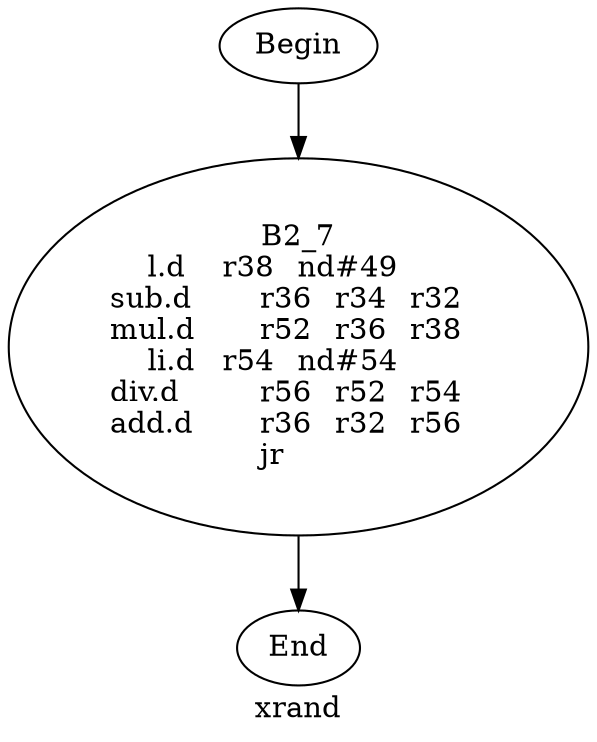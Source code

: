 digraph G{
	label = "xrand"	style = "dashed";
	color = purple;
	Node0 [label = "Begin"];
	Node0 -> {Node2 }
	Node1 [label = "End"];
	Node1 -> {}
	Node2 [label = "B2_7\nl.d	r38	nd#49	\nsub.d	r36	r34	r32	\nmul.d	r52	r36	r38	\nli.d	r54	nd#54	\ndiv.d	r56	r52	r54	\nadd.d	r36	r32	r56	\njr	\n"];
	Node2 -> {Node1 }
}
